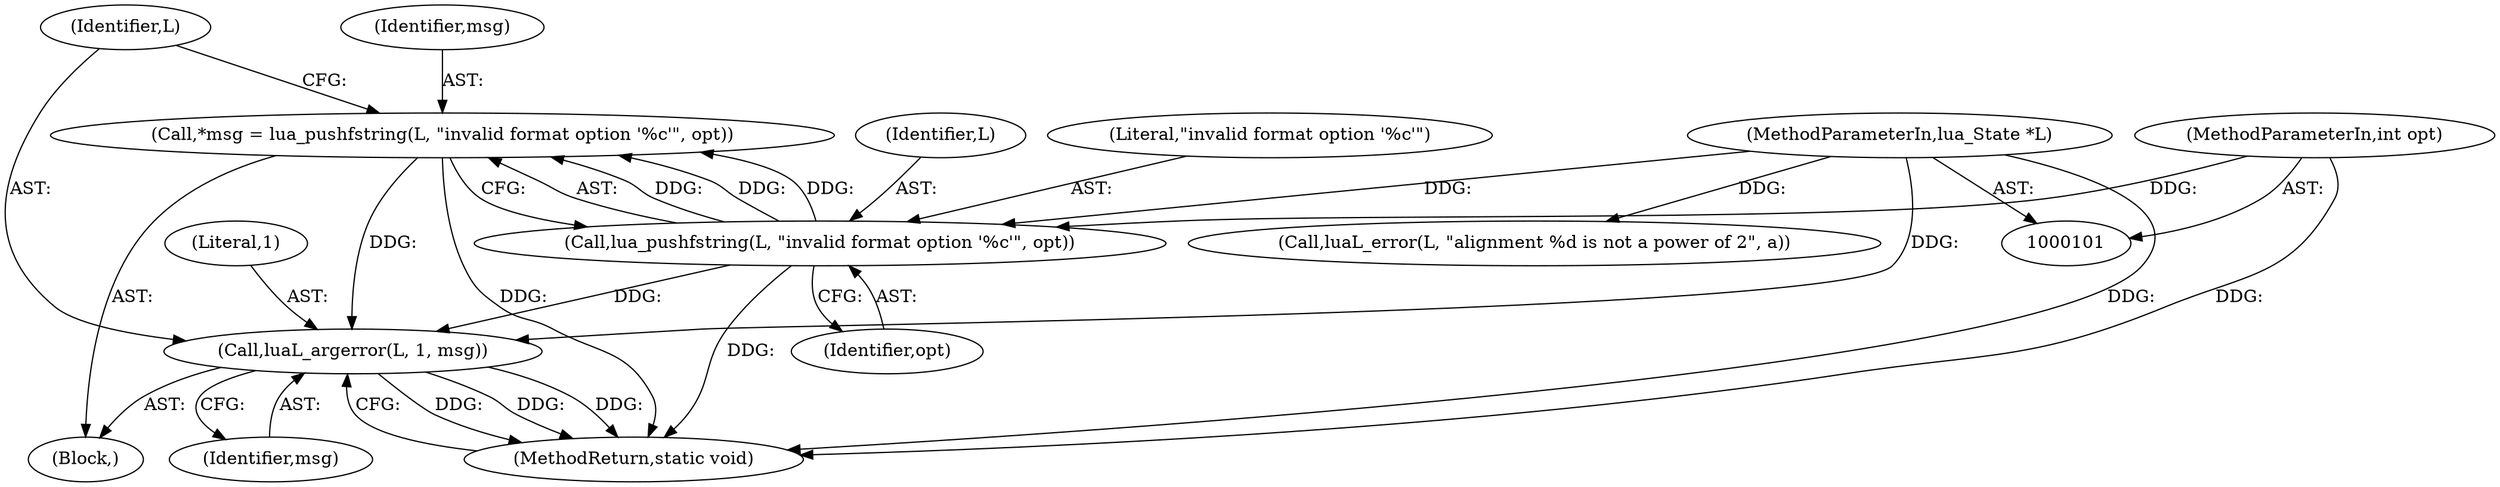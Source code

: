 digraph "0_redis_1eb08bcd4634ae42ec45e8284923ac048beaa4c3_0@pointer" {
"1000157" [label="(Call,luaL_argerror(L, 1, msg))"];
"1000153" [label="(Call,lua_pushfstring(L, \"invalid format option '%c'\", opt))"];
"1000102" [label="(MethodParameterIn,lua_State *L)"];
"1000103" [label="(MethodParameterIn,int opt)"];
"1000151" [label="(Call,*msg = lua_pushfstring(L, \"invalid format option '%c'\", opt))"];
"1000102" [label="(MethodParameterIn,lua_State *L)"];
"1000153" [label="(Call,lua_pushfstring(L, \"invalid format option '%c'\", opt))"];
"1000152" [label="(Identifier,msg)"];
"1000103" [label="(MethodParameterIn,int opt)"];
"1000138" [label="(Call,luaL_error(L, \"alignment %d is not a power of 2\", a))"];
"1000159" [label="(Literal,1)"];
"1000149" [label="(Block,)"];
"1000154" [label="(Identifier,L)"];
"1000155" [label="(Literal,\"invalid format option '%c'\")"];
"1000158" [label="(Identifier,L)"];
"1000161" [label="(MethodReturn,static void)"];
"1000156" [label="(Identifier,opt)"];
"1000157" [label="(Call,luaL_argerror(L, 1, msg))"];
"1000151" [label="(Call,*msg = lua_pushfstring(L, \"invalid format option '%c'\", opt))"];
"1000160" [label="(Identifier,msg)"];
"1000157" -> "1000149"  [label="AST: "];
"1000157" -> "1000160"  [label="CFG: "];
"1000158" -> "1000157"  [label="AST: "];
"1000159" -> "1000157"  [label="AST: "];
"1000160" -> "1000157"  [label="AST: "];
"1000161" -> "1000157"  [label="CFG: "];
"1000157" -> "1000161"  [label="DDG: "];
"1000157" -> "1000161"  [label="DDG: "];
"1000157" -> "1000161"  [label="DDG: "];
"1000153" -> "1000157"  [label="DDG: "];
"1000102" -> "1000157"  [label="DDG: "];
"1000151" -> "1000157"  [label="DDG: "];
"1000153" -> "1000151"  [label="AST: "];
"1000153" -> "1000156"  [label="CFG: "];
"1000154" -> "1000153"  [label="AST: "];
"1000155" -> "1000153"  [label="AST: "];
"1000156" -> "1000153"  [label="AST: "];
"1000151" -> "1000153"  [label="CFG: "];
"1000153" -> "1000161"  [label="DDG: "];
"1000153" -> "1000151"  [label="DDG: "];
"1000153" -> "1000151"  [label="DDG: "];
"1000153" -> "1000151"  [label="DDG: "];
"1000102" -> "1000153"  [label="DDG: "];
"1000103" -> "1000153"  [label="DDG: "];
"1000102" -> "1000101"  [label="AST: "];
"1000102" -> "1000161"  [label="DDG: "];
"1000102" -> "1000138"  [label="DDG: "];
"1000103" -> "1000101"  [label="AST: "];
"1000103" -> "1000161"  [label="DDG: "];
"1000151" -> "1000149"  [label="AST: "];
"1000152" -> "1000151"  [label="AST: "];
"1000158" -> "1000151"  [label="CFG: "];
"1000151" -> "1000161"  [label="DDG: "];
}
